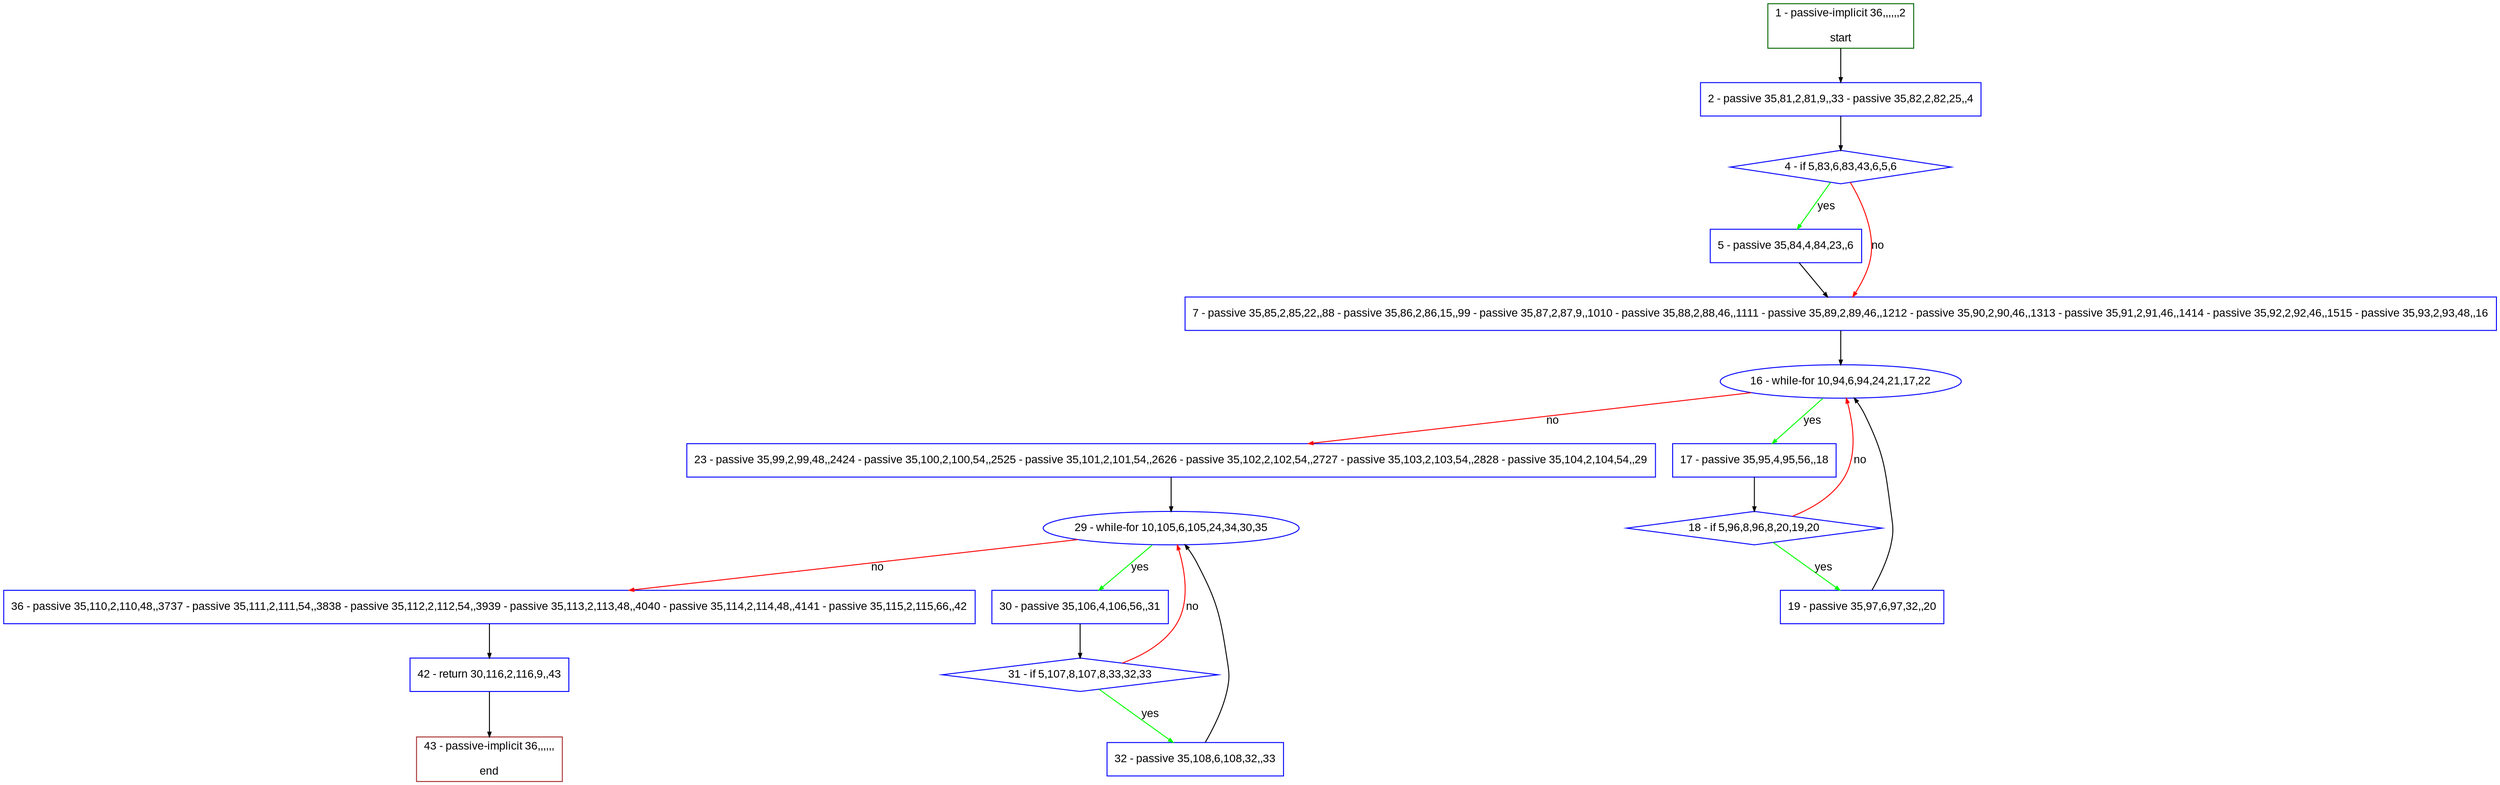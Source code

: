 digraph "" {
  graph [pack="true", label="", fontsize="12", packmode="clust", fontname="Arial", fillcolor="#FFFFCC", bgcolor="white", style="rounded,filled", compound="true"];
  node [node_initialized="no", label="", color="grey", fontsize="12", fillcolor="white", fontname="Arial", style="filled", shape="rectangle", compound="true", fixedsize="false"];
  edge [fontcolor="black", arrowhead="normal", arrowtail="none", arrowsize="0.5", ltail="", label="", color="black", fontsize="12", lhead="", fontname="Arial", dir="forward", compound="true"];
  __N1 [label="2 - passive 35,81,2,81,9,,33 - passive 35,82,2,82,25,,4", color="#0000ff", fillcolor="#ffffff", style="filled", shape="box"];
  __N2 [label="1 - passive-implicit 36,,,,,,2\n\nstart", color="#006400", fillcolor="#ffffff", style="filled", shape="box"];
  __N3 [label="4 - if 5,83,6,83,43,6,5,6", color="#0000ff", fillcolor="#ffffff", style="filled", shape="diamond"];
  __N4 [label="5 - passive 35,84,4,84,23,,6", color="#0000ff", fillcolor="#ffffff", style="filled", shape="box"];
  __N5 [label="7 - passive 35,85,2,85,22,,88 - passive 35,86,2,86,15,,99 - passive 35,87,2,87,9,,1010 - passive 35,88,2,88,46,,1111 - passive 35,89,2,89,46,,1212 - passive 35,90,2,90,46,,1313 - passive 35,91,2,91,46,,1414 - passive 35,92,2,92,46,,1515 - passive 35,93,2,93,48,,16", color="#0000ff", fillcolor="#ffffff", style="filled", shape="box"];
  __N6 [label="16 - while-for 10,94,6,94,24,21,17,22", color="#0000ff", fillcolor="#ffffff", style="filled", shape="oval"];
  __N7 [label="17 - passive 35,95,4,95,56,,18", color="#0000ff", fillcolor="#ffffff", style="filled", shape="box"];
  __N8 [label="23 - passive 35,99,2,99,48,,2424 - passive 35,100,2,100,54,,2525 - passive 35,101,2,101,54,,2626 - passive 35,102,2,102,54,,2727 - passive 35,103,2,103,54,,2828 - passive 35,104,2,104,54,,29", color="#0000ff", fillcolor="#ffffff", style="filled", shape="box"];
  __N9 [label="18 - if 5,96,8,96,8,20,19,20", color="#0000ff", fillcolor="#ffffff", style="filled", shape="diamond"];
  __N10 [label="19 - passive 35,97,6,97,32,,20", color="#0000ff", fillcolor="#ffffff", style="filled", shape="box"];
  __N11 [label="29 - while-for 10,105,6,105,24,34,30,35", color="#0000ff", fillcolor="#ffffff", style="filled", shape="oval"];
  __N12 [label="30 - passive 35,106,4,106,56,,31", color="#0000ff", fillcolor="#ffffff", style="filled", shape="box"];
  __N13 [label="36 - passive 35,110,2,110,48,,3737 - passive 35,111,2,111,54,,3838 - passive 35,112,2,112,54,,3939 - passive 35,113,2,113,48,,4040 - passive 35,114,2,114,48,,4141 - passive 35,115,2,115,66,,42", color="#0000ff", fillcolor="#ffffff", style="filled", shape="box"];
  __N14 [label="31 - if 5,107,8,107,8,33,32,33", color="#0000ff", fillcolor="#ffffff", style="filled", shape="diamond"];
  __N15 [label="32 - passive 35,108,6,108,32,,33", color="#0000ff", fillcolor="#ffffff", style="filled", shape="box"];
  __N16 [label="42 - return 30,116,2,116,9,,43", color="#0000ff", fillcolor="#ffffff", style="filled", shape="box"];
  __N17 [label="43 - passive-implicit 36,,,,,,\n\nend", color="#a52a2a", fillcolor="#ffffff", style="filled", shape="box"];
  __N2 -> __N1 [arrowhead="normal", arrowtail="none", color="#000000", label="", dir="forward"];
  __N1 -> __N3 [arrowhead="normal", arrowtail="none", color="#000000", label="", dir="forward"];
  __N3 -> __N4 [arrowhead="normal", arrowtail="none", color="#00ff00", label="yes", dir="forward"];
  __N3 -> __N5 [arrowhead="normal", arrowtail="none", color="#ff0000", label="no", dir="forward"];
  __N4 -> __N5 [arrowhead="normal", arrowtail="none", color="#000000", label="", dir="forward"];
  __N5 -> __N6 [arrowhead="normal", arrowtail="none", color="#000000", label="", dir="forward"];
  __N6 -> __N7 [arrowhead="normal", arrowtail="none", color="#00ff00", label="yes", dir="forward"];
  __N6 -> __N8 [arrowhead="normal", arrowtail="none", color="#ff0000", label="no", dir="forward"];
  __N7 -> __N9 [arrowhead="normal", arrowtail="none", color="#000000", label="", dir="forward"];
  __N9 -> __N6 [arrowhead="normal", arrowtail="none", color="#ff0000", label="no", dir="forward"];
  __N9 -> __N10 [arrowhead="normal", arrowtail="none", color="#00ff00", label="yes", dir="forward"];
  __N10 -> __N6 [arrowhead="normal", arrowtail="none", color="#000000", label="", dir="forward"];
  __N8 -> __N11 [arrowhead="normal", arrowtail="none", color="#000000", label="", dir="forward"];
  __N11 -> __N12 [arrowhead="normal", arrowtail="none", color="#00ff00", label="yes", dir="forward"];
  __N11 -> __N13 [arrowhead="normal", arrowtail="none", color="#ff0000", label="no", dir="forward"];
  __N12 -> __N14 [arrowhead="normal", arrowtail="none", color="#000000", label="", dir="forward"];
  __N14 -> __N11 [arrowhead="normal", arrowtail="none", color="#ff0000", label="no", dir="forward"];
  __N14 -> __N15 [arrowhead="normal", arrowtail="none", color="#00ff00", label="yes", dir="forward"];
  __N15 -> __N11 [arrowhead="normal", arrowtail="none", color="#000000", label="", dir="forward"];
  __N13 -> __N16 [arrowhead="normal", arrowtail="none", color="#000000", label="", dir="forward"];
  __N16 -> __N17 [arrowhead="normal", arrowtail="none", color="#000000", label="", dir="forward"];
}
